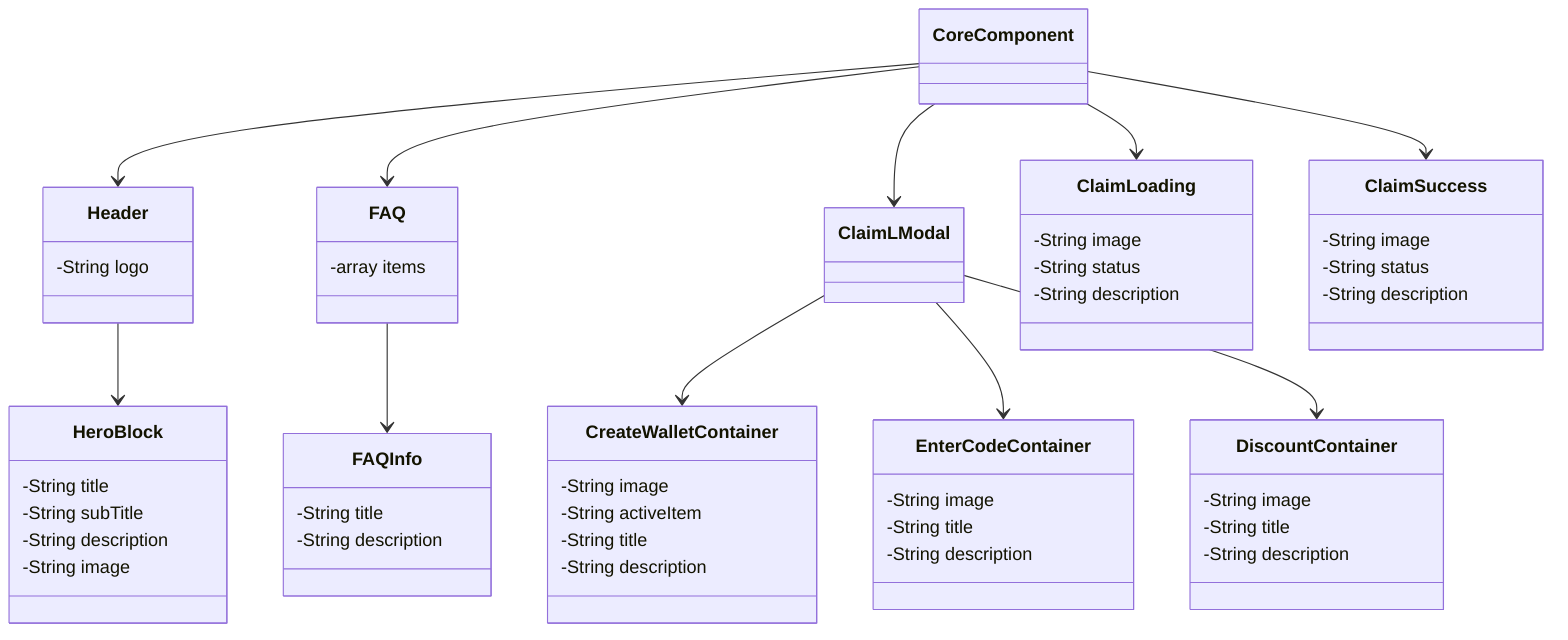classDiagram
CoreComponent --> Header
CoreComponent --> FAQ
CoreComponent --> ClaimLModal
CoreComponent --> ClaimLoading
CoreComponent --> ClaimSuccess
Header --> HeroBlock
FAQ --> FAQInfo
ClaimLModal --> CreateWalletContainer
ClaimLModal --> EnterCodeContainer
ClaimLModal --> DiscountContainer

class Header{
    -String logo
}
class HeroBlock {
    -String title
    -String subTitle
    -String description
    -String image
}
class FAQ {
    -array items
}
class FAQInfo {
    -String title
    -String description
}

class CreateWalletContainer {
    -String image
	-String activeItem
	-String title
	-String description
}
class EnterCodeContainer {
    -String image
	-String title
	-String description
}
class DiscountContainer {
    -String image
	-String title
	-String description
}
class ClaimLoading {
    -String image
	-String status
	-String description
}
class ClaimSuccess {
    -String image
	-String status
	-String description
}
